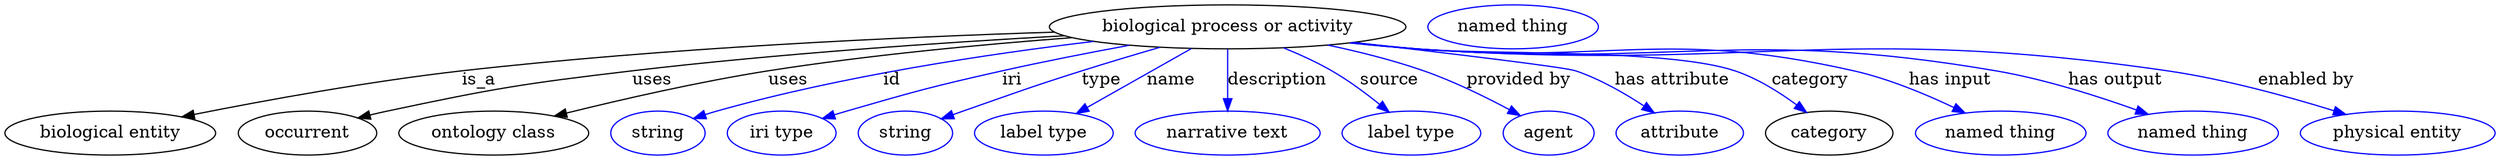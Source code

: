 digraph {
	graph [bb="0,0,2031.1,123"];
	node [label="\N"];
	"biological process or activity"	 [height=0.5,
		label="biological process or activity",
		pos="996.79,105",
		width=4.0441];
	"biological entity"	 [height=0.5,
		pos="85.792,18",
		width=2.3831];
	"biological process or activity" -> "biological entity"	 [label=is_a,
		lp="382.79,61.5",
		pos="e,145.37,31.002 853.91,101.51 726.36,97.28 534.64,88.167 368.79,69 295.46,60.525 212.42,44.824 155.36,33.073"];
	occurrent	 [height=0.5,
		pos="245.79,18",
		width=1.5707];
	"biological process or activity" -> occurrent	 [label=uses,
		lp="527.29,61.5",
		pos="e,287.88,30.167 861.61,98.271 763.92,92.609 628.93,83.141 510.79,69 421.78,58.344 399.37,55.153 311.79,36 307.18,34.991 302.4,33.86 \
297.63,32.671"];
	"ontology class"	 [height=0.5,
		pos="397.79,18",
		width=2.1484];
	"biological process or activity" -> "ontology class"	 [label=uses,
		lp="638.29,61.5",
		pos="e,449.03,31.636 867.41,96.688 794.9,91.002 702.99,82.086 621.79,69 566.15,60.033 503.68,45.425 458.88,34.137"];
	id	 [color=blue,
		height=0.5,
		label=string,
		pos="531.79,18",
		width=1.0652];
	"biological process or activity" -> id	 [color=blue,
		label=id,
		lp="722.79,61.5",
		pos="e,561.01,29.738 883.19,93.724 798.4,83.506 680.32,65.444 579.79,36 576.81,35.128 573.76,34.159 570.7,33.136",
		style=solid];
	iri	 [color=blue,
		height=0.5,
		label="iri type",
		pos="632.79,18",
		width=1.2277];
	"biological process or activity" -> iri	 [color=blue,
		label=iri,
		lp="820.79,61.5",
		pos="e,666.68,29.672 914.58,90.061 882.7,83.968 845.95,76.578 812.79,69 756.36,56.103 742.28,52.495 686.79,36 683.42,34.998 679.95,33.927 \
676.46,32.825",
		style=solid];
	type	 [color=blue,
		height=0.5,
		label=string,
		pos="733.79,18",
		width=1.0652];
	"biological process or activity" -> type	 [color=blue,
		label=type,
		lp="893.79,61.5",
		pos="e,763.31,29.501 940.37,88.362 920.54,82.401 898.14,75.536 877.79,69 834.44,55.072 823.62,51.479 780.79,36 778.22,35.071 775.58,34.101 \
772.92,33.113",
		style=solid];
	name	 [color=blue,
		height=0.5,
		label="label type",
		pos="846.79,18",
		width=1.5707];
	"biological process or activity" -> name	 [color=blue,
		label=name,
		lp="950.79,61.5",
		pos="e,874.08,33.824 966.44,87.394 942.24,73.359 908.29,53.67 882.74,38.847",
		style=solid];
	description	 [color=blue,
		height=0.5,
		label="narrative text",
		pos="996.79,18",
		width=2.0943];
	"biological process or activity" -> description	 [color=blue,
		label=description,
		lp="1037.8,61.5",
		pos="e,996.79,36.003 996.79,86.974 996.79,75.192 996.79,59.561 996.79,46.158",
		style=solid];
	source	 [color=blue,
		height=0.5,
		label="label type",
		pos="1146.8,18",
		width=1.5707];
	"biological process or activity" -> source	 [color=blue,
		label=source,
		lp="1128.3,61.5",
		pos="e,1128.2,35.099 1044.4,87.842 1057.2,82.483 1070.8,76.093 1082.8,69 1096,61.194 1109.4,50.916 1120.5,41.633",
		style=solid];
	"provided by"	 [color=blue,
		height=0.5,
		label=agent,
		pos="1258.8,18",
		width=1.0291];
	"biological process or activity" -> "provided by"	 [color=blue,
		label="provided by",
		lp="1234.3,61.5",
		pos="e,1234.8,32.089 1080.5,90.166 1105.4,84.688 1132.5,77.653 1156.8,69 1180.8,60.448 1206.4,47.614 1226,36.961",
		style=solid];
	"has attribute"	 [color=blue,
		height=0.5,
		label=attribute,
		pos="1365.8,18",
		width=1.4443];
	"biological process or activity" -> "has attribute"	 [color=blue,
		label="has attribute",
		lp="1360.8,61.5",
		pos="e,1344,34.577 1102.7,92.603 1179.8,83.414 1272.2,71.987 1280.8,69 1300.1,62.318 1319.8,50.867 1335.3,40.507",
		style=solid];
	category	 [height=0.5,
		pos="1487.8,18",
		width=1.4443];
	"biological process or activity" -> category	 [color=blue,
		label=category,
		lp="1473.8,61.5",
		pos="e,1468.7,34.984 1099.9,92.268 1116.9,90.365 1134.3,88.531 1150.8,87 1208.7,81.624 1356.8,87.836 1411.8,69 1429.5,62.946 1446.9,51.693 \
1460.7,41.294",
		style=solid];
	"has input"	 [color=blue,
		height=0.5,
		label="named thing",
		pos="1627.8,18",
		width=1.9318];
	"biological process or activity" -> "has input"	 [color=blue,
		label="has input",
		lp="1587.3,61.5",
		pos="e,1598.3,34.306 1099,92.092 1116.3,90.187 1134,88.399 1150.8,87 1230.4,80.36 1432,87.135 1509.8,69 1537.4,62.572 1566.6,49.988 1589.1,\
38.93",
		style=solid];
	"has output"	 [color=blue,
		height=0.5,
		label="named thing",
		pos="1784.8,18",
		width=1.9318];
	"biological process or activity" -> "has output"	 [color=blue,
		label="has output",
		lp="1722.3,61.5",
		pos="e,1747.1,33.234 1098.2,92.008 1115.7,90.089 1133.8,88.318 1150.8,87 1361,70.75 1417.1,105.34 1624.8,69 1663.7,62.19 1706.2,48.304 \
1737.7,36.739",
		style=solid];
	"enabled by"	 [color=blue,
		height=0.5,
		label="physical entity",
		pos="1951.8,18",
		width=2.2026];
	"biological process or activity" -> "enabled by"	 [color=blue,
		label="enabled by",
		lp="1872.3,61.5",
		pos="e,1908.2,33.046 1097.3,91.973 1115.1,90.033 1133.5,88.263 1150.8,87 1286.9,77.067 1629.8,89.099 1764.8,69 1810.8,62.155 1861.6,47.845 \
1898.6,36.12",
		style=solid];
	"named thing_category"	 [color=blue,
		height=0.5,
		label="named thing",
		pos="1229.8,105",
		width=1.9318];
}
